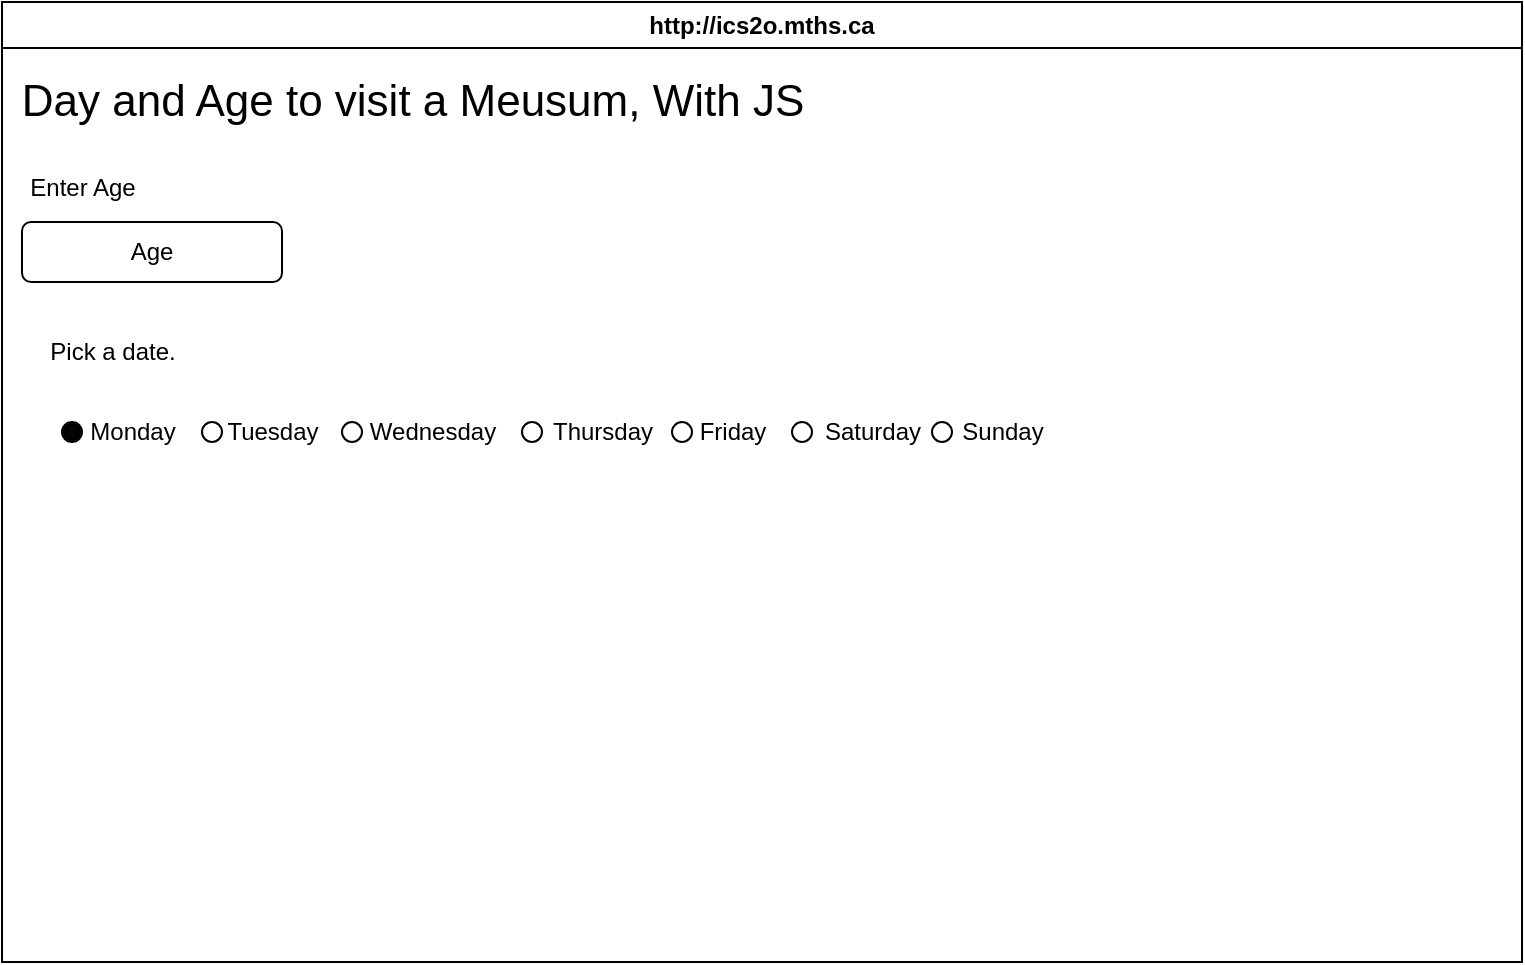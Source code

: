 <mxfile>
    <diagram id="HIP3nbAZw_EuaXWnEj3U" name="Page-1">
        <mxGraphModel dx="842" dy="530" grid="1" gridSize="10" guides="1" tooltips="1" connect="1" arrows="1" fold="1" page="1" pageScale="1" pageWidth="850" pageHeight="1100" math="0" shadow="0">
            <root>
                <mxCell id="0"/>
                <mxCell id="1" parent="0"/>
                <mxCell id="7" value="http://ics2o.mths.ca" style="swimlane;whiteSpace=wrap;html=1;" parent="1" vertex="1">
                    <mxGeometry x="40" y="40" width="760" height="480" as="geometry"/>
                </mxCell>
                <mxCell id="8" value="&lt;font style=&quot;font-size: 22px;&quot;&gt;Day and Age to visit a Meusum, With JS&lt;/font&gt;" style="text;html=1;align=center;verticalAlign=middle;resizable=0;points=[];autosize=1;strokeColor=none;fillColor=none;" vertex="1" parent="7">
                    <mxGeometry y="30" width="410" height="40" as="geometry"/>
                </mxCell>
                <mxCell id="9" value="&lt;font style=&quot;font-size: 12px;&quot;&gt;Enter Age&lt;/font&gt;" style="text;html=1;align=center;verticalAlign=middle;resizable=0;points=[];autosize=1;strokeColor=none;fillColor=none;fontSize=22;" vertex="1" parent="7">
                    <mxGeometry y="70" width="80" height="40" as="geometry"/>
                </mxCell>
                <mxCell id="10" value="Age" style="rounded=1;whiteSpace=wrap;html=1;fontSize=12;" vertex="1" parent="7">
                    <mxGeometry x="10" y="110" width="130" height="30" as="geometry"/>
                </mxCell>
                <mxCell id="11" value="Pick a date." style="text;html=1;align=center;verticalAlign=middle;resizable=0;points=[];autosize=1;strokeColor=none;fillColor=none;fontSize=12;" vertex="1" parent="7">
                    <mxGeometry x="10" y="160" width="90" height="30" as="geometry"/>
                </mxCell>
                <mxCell id="12" value="" style="ellipse;whiteSpace=wrap;html=1;aspect=fixed;fontSize=12;fillColor=#000000;" vertex="1" parent="7">
                    <mxGeometry x="30" y="210" width="10" height="10" as="geometry"/>
                </mxCell>
                <mxCell id="24" value="Monday" style="text;html=1;align=center;verticalAlign=middle;resizable=0;points=[];autosize=1;strokeColor=none;fillColor=none;fontSize=12;" vertex="1" parent="7">
                    <mxGeometry x="30" y="200" width="70" height="30" as="geometry"/>
                </mxCell>
                <mxCell id="29" value="Tuesday" style="text;html=1;align=center;verticalAlign=middle;resizable=0;points=[];autosize=1;strokeColor=none;fillColor=none;fontSize=12;" vertex="1" parent="7">
                    <mxGeometry x="100" y="200" width="70" height="30" as="geometry"/>
                </mxCell>
                <mxCell id="28" value="Wednesday" style="text;html=1;align=center;verticalAlign=middle;resizable=0;points=[];autosize=1;strokeColor=none;fillColor=none;fontSize=12;" vertex="1" parent="7">
                    <mxGeometry x="170" y="200" width="90" height="30" as="geometry"/>
                </mxCell>
                <mxCell id="27" value="Thursday" style="text;html=1;align=center;verticalAlign=middle;resizable=0;points=[];autosize=1;strokeColor=none;fillColor=none;fontSize=12;" vertex="1" parent="7">
                    <mxGeometry x="265" y="200" width="70" height="30" as="geometry"/>
                </mxCell>
                <mxCell id="26" value="Friday" style="text;html=1;align=center;verticalAlign=middle;resizable=0;points=[];autosize=1;strokeColor=none;fillColor=none;fontSize=12;" vertex="1" parent="7">
                    <mxGeometry x="335" y="200" width="60" height="30" as="geometry"/>
                </mxCell>
                <mxCell id="30" value="Saturday" style="text;html=1;align=center;verticalAlign=middle;resizable=0;points=[];autosize=1;strokeColor=none;fillColor=none;fontSize=12;" vertex="1" parent="7">
                    <mxGeometry x="400" y="200" width="70" height="30" as="geometry"/>
                </mxCell>
                <mxCell id="25" value="Sunday" style="text;html=1;align=center;verticalAlign=middle;resizable=0;points=[];autosize=1;strokeColor=none;fillColor=none;fontSize=12;" vertex="1" parent="7">
                    <mxGeometry x="470" y="200" width="60" height="30" as="geometry"/>
                </mxCell>
                <mxCell id="17" value="" style="ellipse;whiteSpace=wrap;html=1;aspect=fixed;fontSize=12;fillColor=#FFFFFF;" vertex="1" parent="7">
                    <mxGeometry x="465" y="210" width="10" height="10" as="geometry"/>
                </mxCell>
                <mxCell id="36" value="" style="ellipse;whiteSpace=wrap;html=1;aspect=fixed;fontSize=12;fillColor=#FFFFFF;" vertex="1" parent="7">
                    <mxGeometry x="395" y="210" width="10" height="10" as="geometry"/>
                </mxCell>
                <mxCell id="35" value="" style="ellipse;whiteSpace=wrap;html=1;aspect=fixed;fontSize=12;fillColor=#FFFFFF;" vertex="1" parent="7">
                    <mxGeometry x="335" y="210" width="10" height="10" as="geometry"/>
                </mxCell>
                <mxCell id="34" value="" style="ellipse;whiteSpace=wrap;html=1;aspect=fixed;fontSize=12;fillColor=#FFFFFF;" vertex="1" parent="7">
                    <mxGeometry x="260" y="210" width="10" height="10" as="geometry"/>
                </mxCell>
                <mxCell id="33" value="" style="ellipse;whiteSpace=wrap;html=1;aspect=fixed;fontSize=12;fillColor=#FFFFFF;" vertex="1" parent="7">
                    <mxGeometry x="170" y="210" width="10" height="10" as="geometry"/>
                </mxCell>
                <mxCell id="32" value="" style="ellipse;whiteSpace=wrap;html=1;aspect=fixed;fontSize=12;fillColor=#FFFFFF;" vertex="1" parent="7">
                    <mxGeometry x="100" y="210" width="10" height="10" as="geometry"/>
                </mxCell>
            </root>
        </mxGraphModel>
    </diagram>
</mxfile>